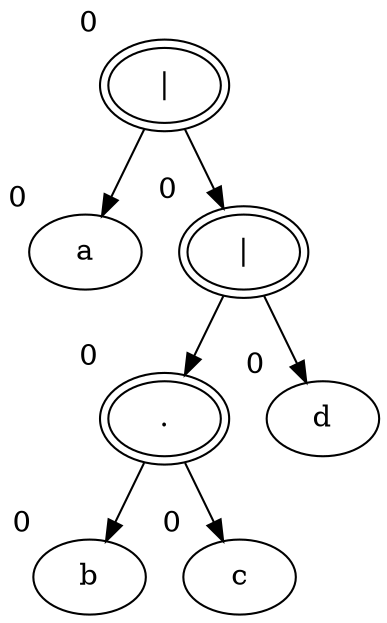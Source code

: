 digraph {
  93937649295680[label="|" xlabel="0" peripheries="2"]
  93937649295728[label="a" xlabel="0" peripheries="1"]
  93937649295680  ->  93937649295728
  93937649296160[label="|" xlabel="0" peripheries="2"]
  93937649295680  ->  93937649296160
  93937649296000[label="." xlabel="0" peripheries="2"]
  93937649296160  ->  93937649296000
  93937649296240[label="d" xlabel="0" peripheries="1"]
  93937649296160  ->  93937649296240
  93937649295920[label="b" xlabel="0" peripheries="1"]
  93937649296000  ->  93937649295920
  93937649296080[label="c" xlabel="0" peripheries="1"]
  93937649296000  ->  93937649296080
}
